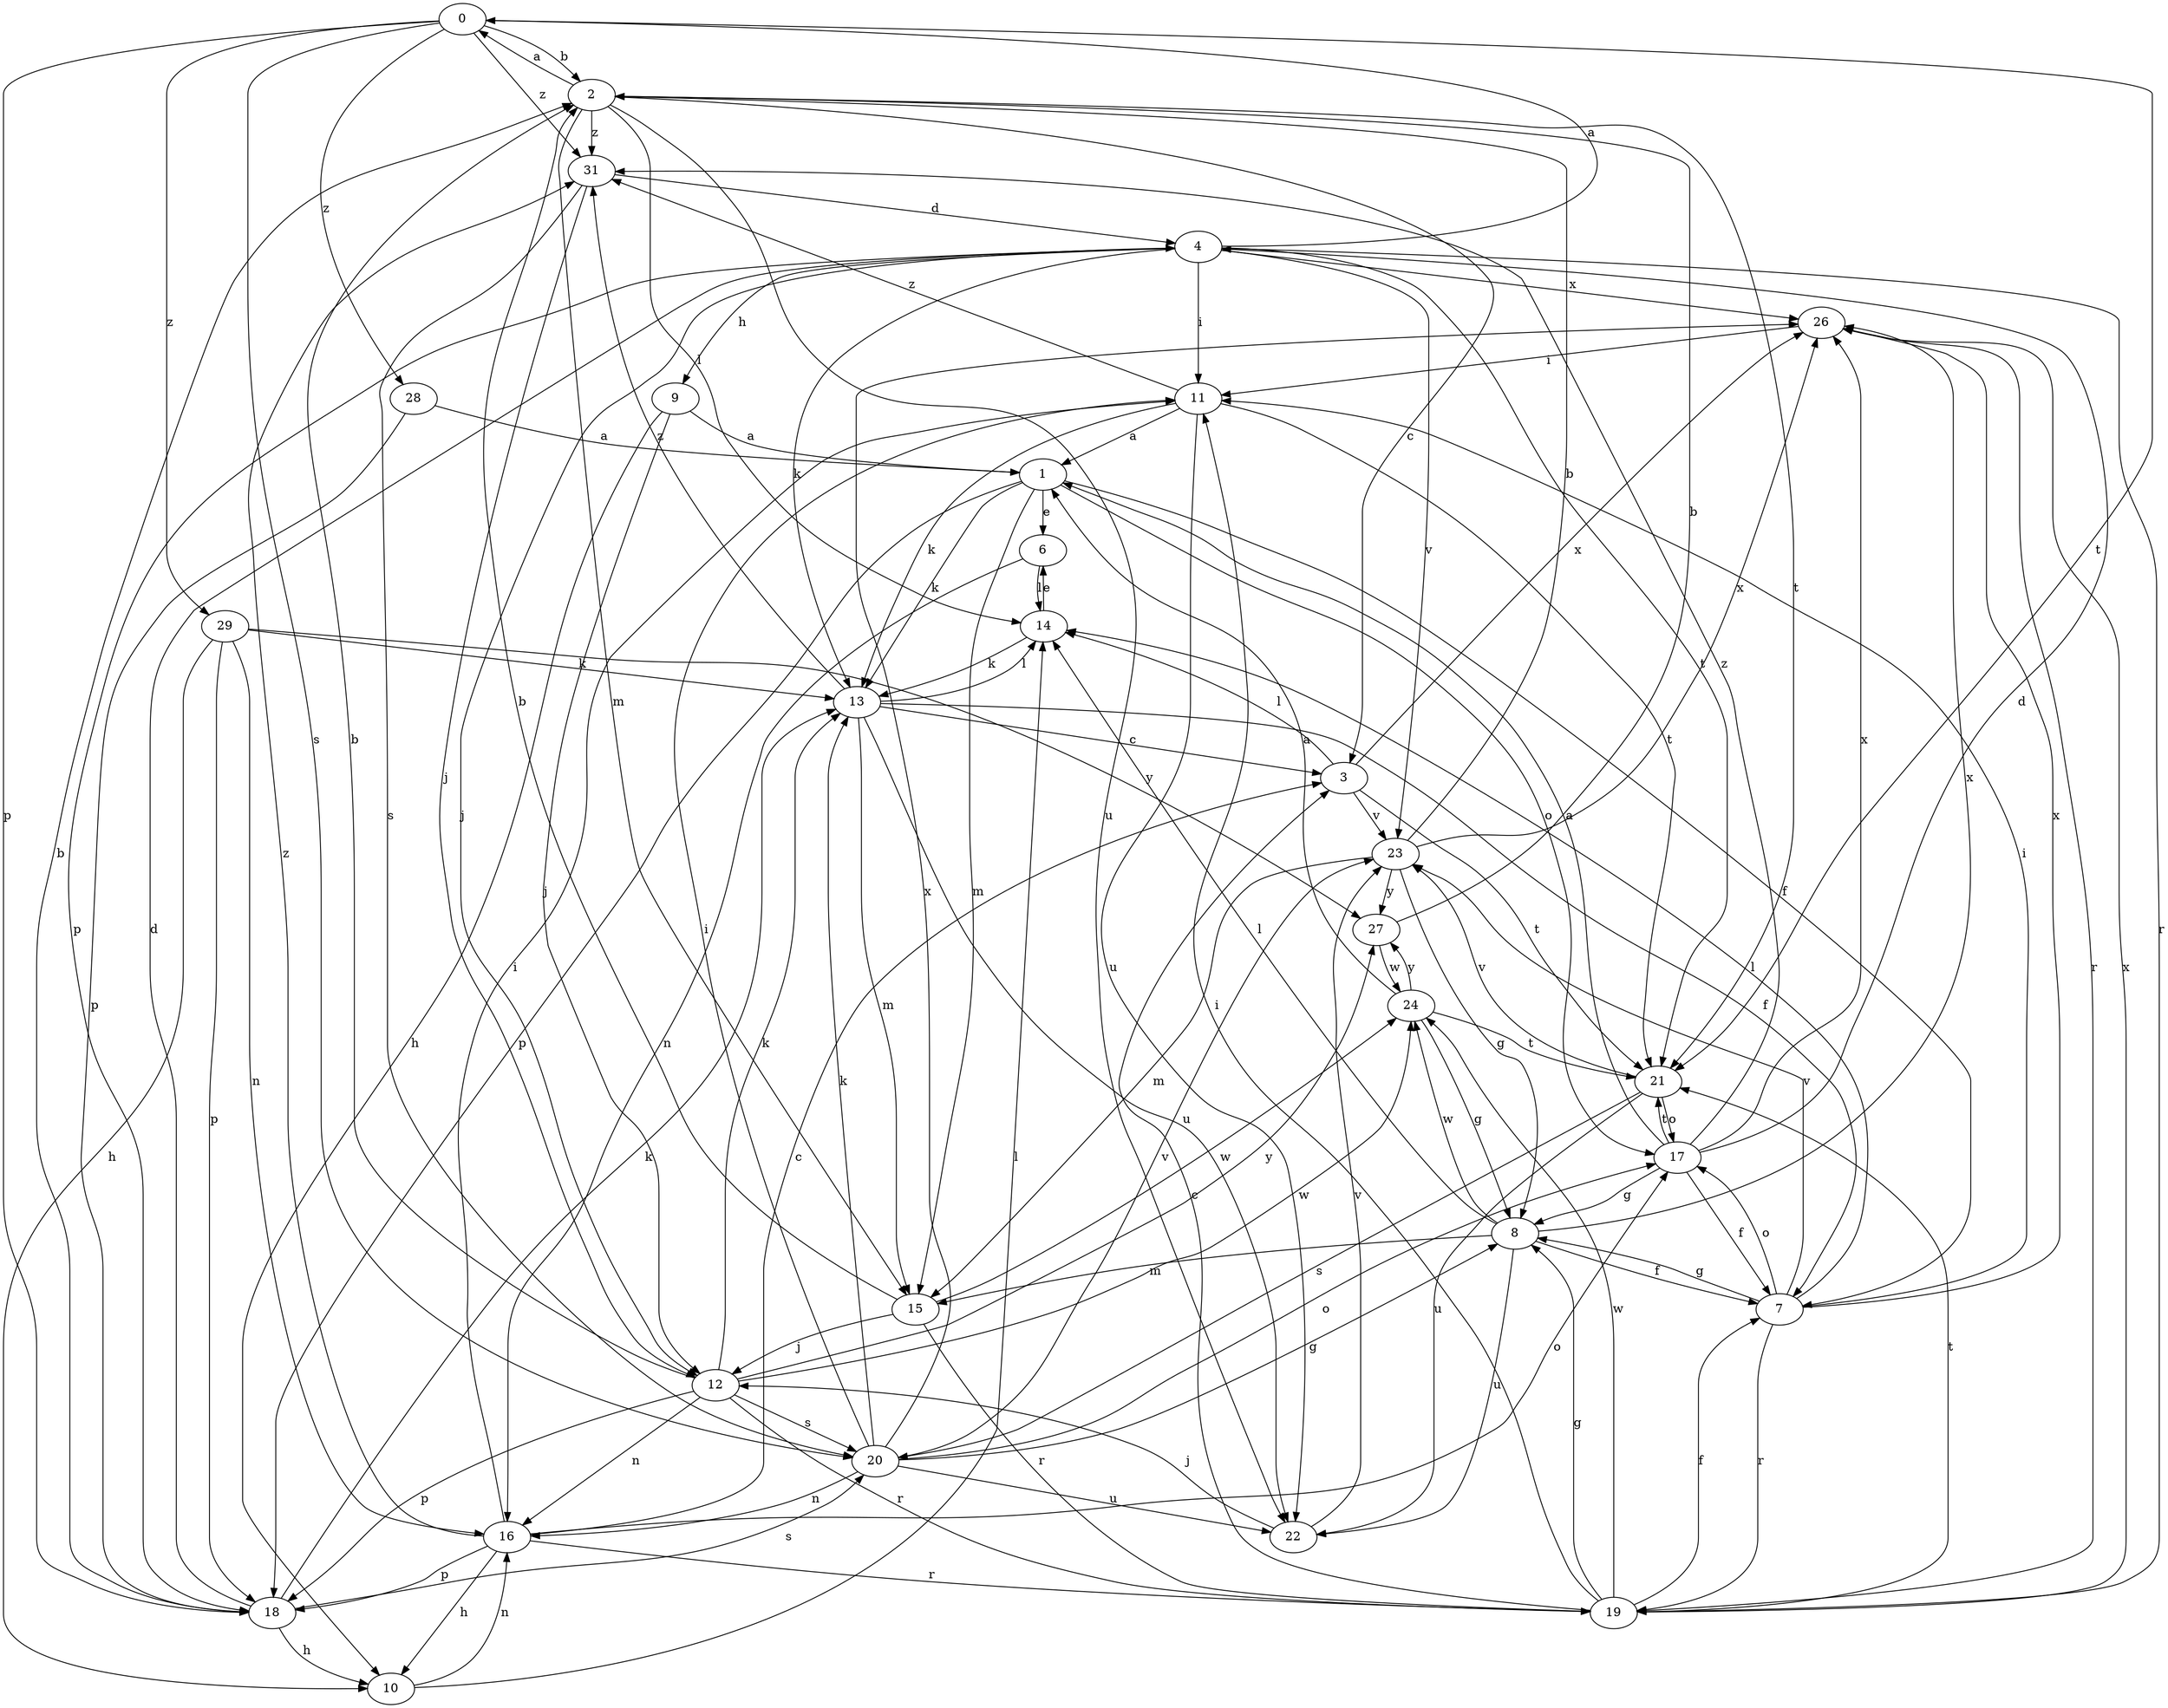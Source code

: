 strict digraph  {
0;
1;
2;
3;
4;
6;
7;
8;
9;
10;
11;
12;
13;
14;
15;
16;
17;
18;
19;
20;
21;
22;
23;
24;
26;
27;
28;
29;
31;
0 -> 2  [label=b];
0 -> 18  [label=p];
0 -> 20  [label=s];
0 -> 21  [label=t];
0 -> 28  [label=z];
0 -> 29  [label=z];
0 -> 31  [label=z];
1 -> 6  [label=e];
1 -> 7  [label=f];
1 -> 13  [label=k];
1 -> 15  [label=m];
1 -> 17  [label=o];
1 -> 18  [label=p];
2 -> 0  [label=a];
2 -> 3  [label=c];
2 -> 14  [label=l];
2 -> 15  [label=m];
2 -> 21  [label=t];
2 -> 22  [label=u];
2 -> 31  [label=z];
3 -> 14  [label=l];
3 -> 21  [label=t];
3 -> 23  [label=v];
3 -> 26  [label=x];
4 -> 0  [label=a];
4 -> 9  [label=h];
4 -> 11  [label=i];
4 -> 12  [label=j];
4 -> 13  [label=k];
4 -> 18  [label=p];
4 -> 19  [label=r];
4 -> 21  [label=t];
4 -> 23  [label=v];
4 -> 26  [label=x];
6 -> 14  [label=l];
6 -> 16  [label=n];
7 -> 8  [label=g];
7 -> 11  [label=i];
7 -> 14  [label=l];
7 -> 17  [label=o];
7 -> 19  [label=r];
7 -> 23  [label=v];
7 -> 26  [label=x];
8 -> 7  [label=f];
8 -> 14  [label=l];
8 -> 15  [label=m];
8 -> 22  [label=u];
8 -> 24  [label=w];
8 -> 26  [label=x];
9 -> 1  [label=a];
9 -> 10  [label=h];
9 -> 12  [label=j];
10 -> 14  [label=l];
10 -> 16  [label=n];
11 -> 1  [label=a];
11 -> 13  [label=k];
11 -> 21  [label=t];
11 -> 22  [label=u];
11 -> 31  [label=z];
12 -> 2  [label=b];
12 -> 13  [label=k];
12 -> 16  [label=n];
12 -> 18  [label=p];
12 -> 19  [label=r];
12 -> 20  [label=s];
12 -> 24  [label=w];
12 -> 27  [label=y];
13 -> 3  [label=c];
13 -> 7  [label=f];
13 -> 14  [label=l];
13 -> 15  [label=m];
13 -> 22  [label=u];
13 -> 31  [label=z];
14 -> 6  [label=e];
14 -> 13  [label=k];
15 -> 2  [label=b];
15 -> 12  [label=j];
15 -> 19  [label=r];
15 -> 24  [label=w];
16 -> 3  [label=c];
16 -> 10  [label=h];
16 -> 11  [label=i];
16 -> 17  [label=o];
16 -> 18  [label=p];
16 -> 19  [label=r];
16 -> 31  [label=z];
17 -> 1  [label=a];
17 -> 4  [label=d];
17 -> 7  [label=f];
17 -> 8  [label=g];
17 -> 21  [label=t];
17 -> 26  [label=x];
17 -> 31  [label=z];
18 -> 2  [label=b];
18 -> 4  [label=d];
18 -> 10  [label=h];
18 -> 13  [label=k];
18 -> 20  [label=s];
19 -> 3  [label=c];
19 -> 7  [label=f];
19 -> 8  [label=g];
19 -> 11  [label=i];
19 -> 21  [label=t];
19 -> 24  [label=w];
19 -> 26  [label=x];
20 -> 8  [label=g];
20 -> 11  [label=i];
20 -> 13  [label=k];
20 -> 16  [label=n];
20 -> 17  [label=o];
20 -> 22  [label=u];
20 -> 23  [label=v];
20 -> 26  [label=x];
21 -> 17  [label=o];
21 -> 20  [label=s];
21 -> 22  [label=u];
21 -> 23  [label=v];
22 -> 12  [label=j];
22 -> 23  [label=v];
23 -> 2  [label=b];
23 -> 8  [label=g];
23 -> 15  [label=m];
23 -> 26  [label=x];
23 -> 27  [label=y];
24 -> 1  [label=a];
24 -> 8  [label=g];
24 -> 21  [label=t];
24 -> 27  [label=y];
26 -> 11  [label=i];
26 -> 19  [label=r];
27 -> 2  [label=b];
27 -> 24  [label=w];
28 -> 1  [label=a];
28 -> 18  [label=p];
29 -> 10  [label=h];
29 -> 13  [label=k];
29 -> 16  [label=n];
29 -> 18  [label=p];
29 -> 27  [label=y];
31 -> 4  [label=d];
31 -> 12  [label=j];
31 -> 20  [label=s];
}
